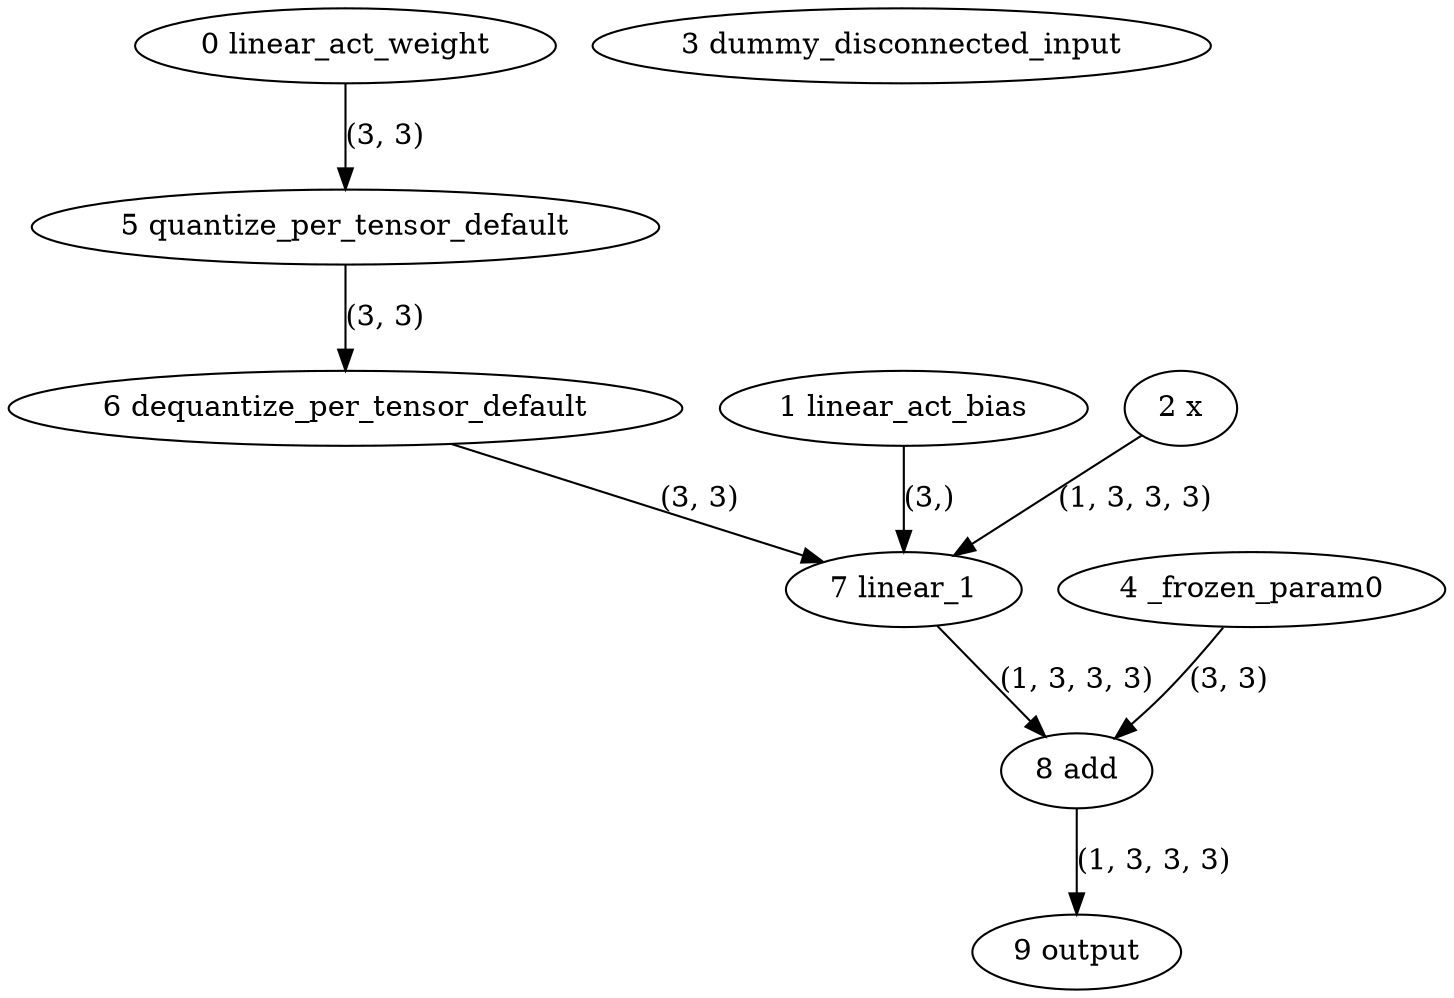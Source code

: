 strict digraph  {
"0 linear_act_weight" [id=0, type=get_attr];
"1 linear_act_bias" [id=1, type=get_attr];
"2 x" [id=2, type=input];
"3 dummy_disconnected_input" [id=3, type=input];
"4 _frozen_param0" [id=4, type=get_attr];
"5 quantize_per_tensor_default" [id=5, type=quantize_per_tensor];
"6 dequantize_per_tensor_default" [id=6, type=dequantize_per_tensor];
"7 linear_1" [id=7, type=linear];
"8 add" [id=8, type=add];
"9 output" [id=9, type=output];
"0 linear_act_weight" -> "5 quantize_per_tensor_default"  [label="(3, 3)", style=solid];
"1 linear_act_bias" -> "7 linear_1"  [label="(3,)", style=solid];
"2 x" -> "7 linear_1"  [label="(1, 3, 3, 3)", style=solid];
"4 _frozen_param0" -> "8 add"  [label="(3, 3)", style=solid];
"5 quantize_per_tensor_default" -> "6 dequantize_per_tensor_default"  [label="(3, 3)", style=solid];
"6 dequantize_per_tensor_default" -> "7 linear_1"  [label="(3, 3)", style=solid];
"7 linear_1" -> "8 add"  [label="(1, 3, 3, 3)", style=solid];
"8 add" -> "9 output"  [label="(1, 3, 3, 3)", style=solid];
}
